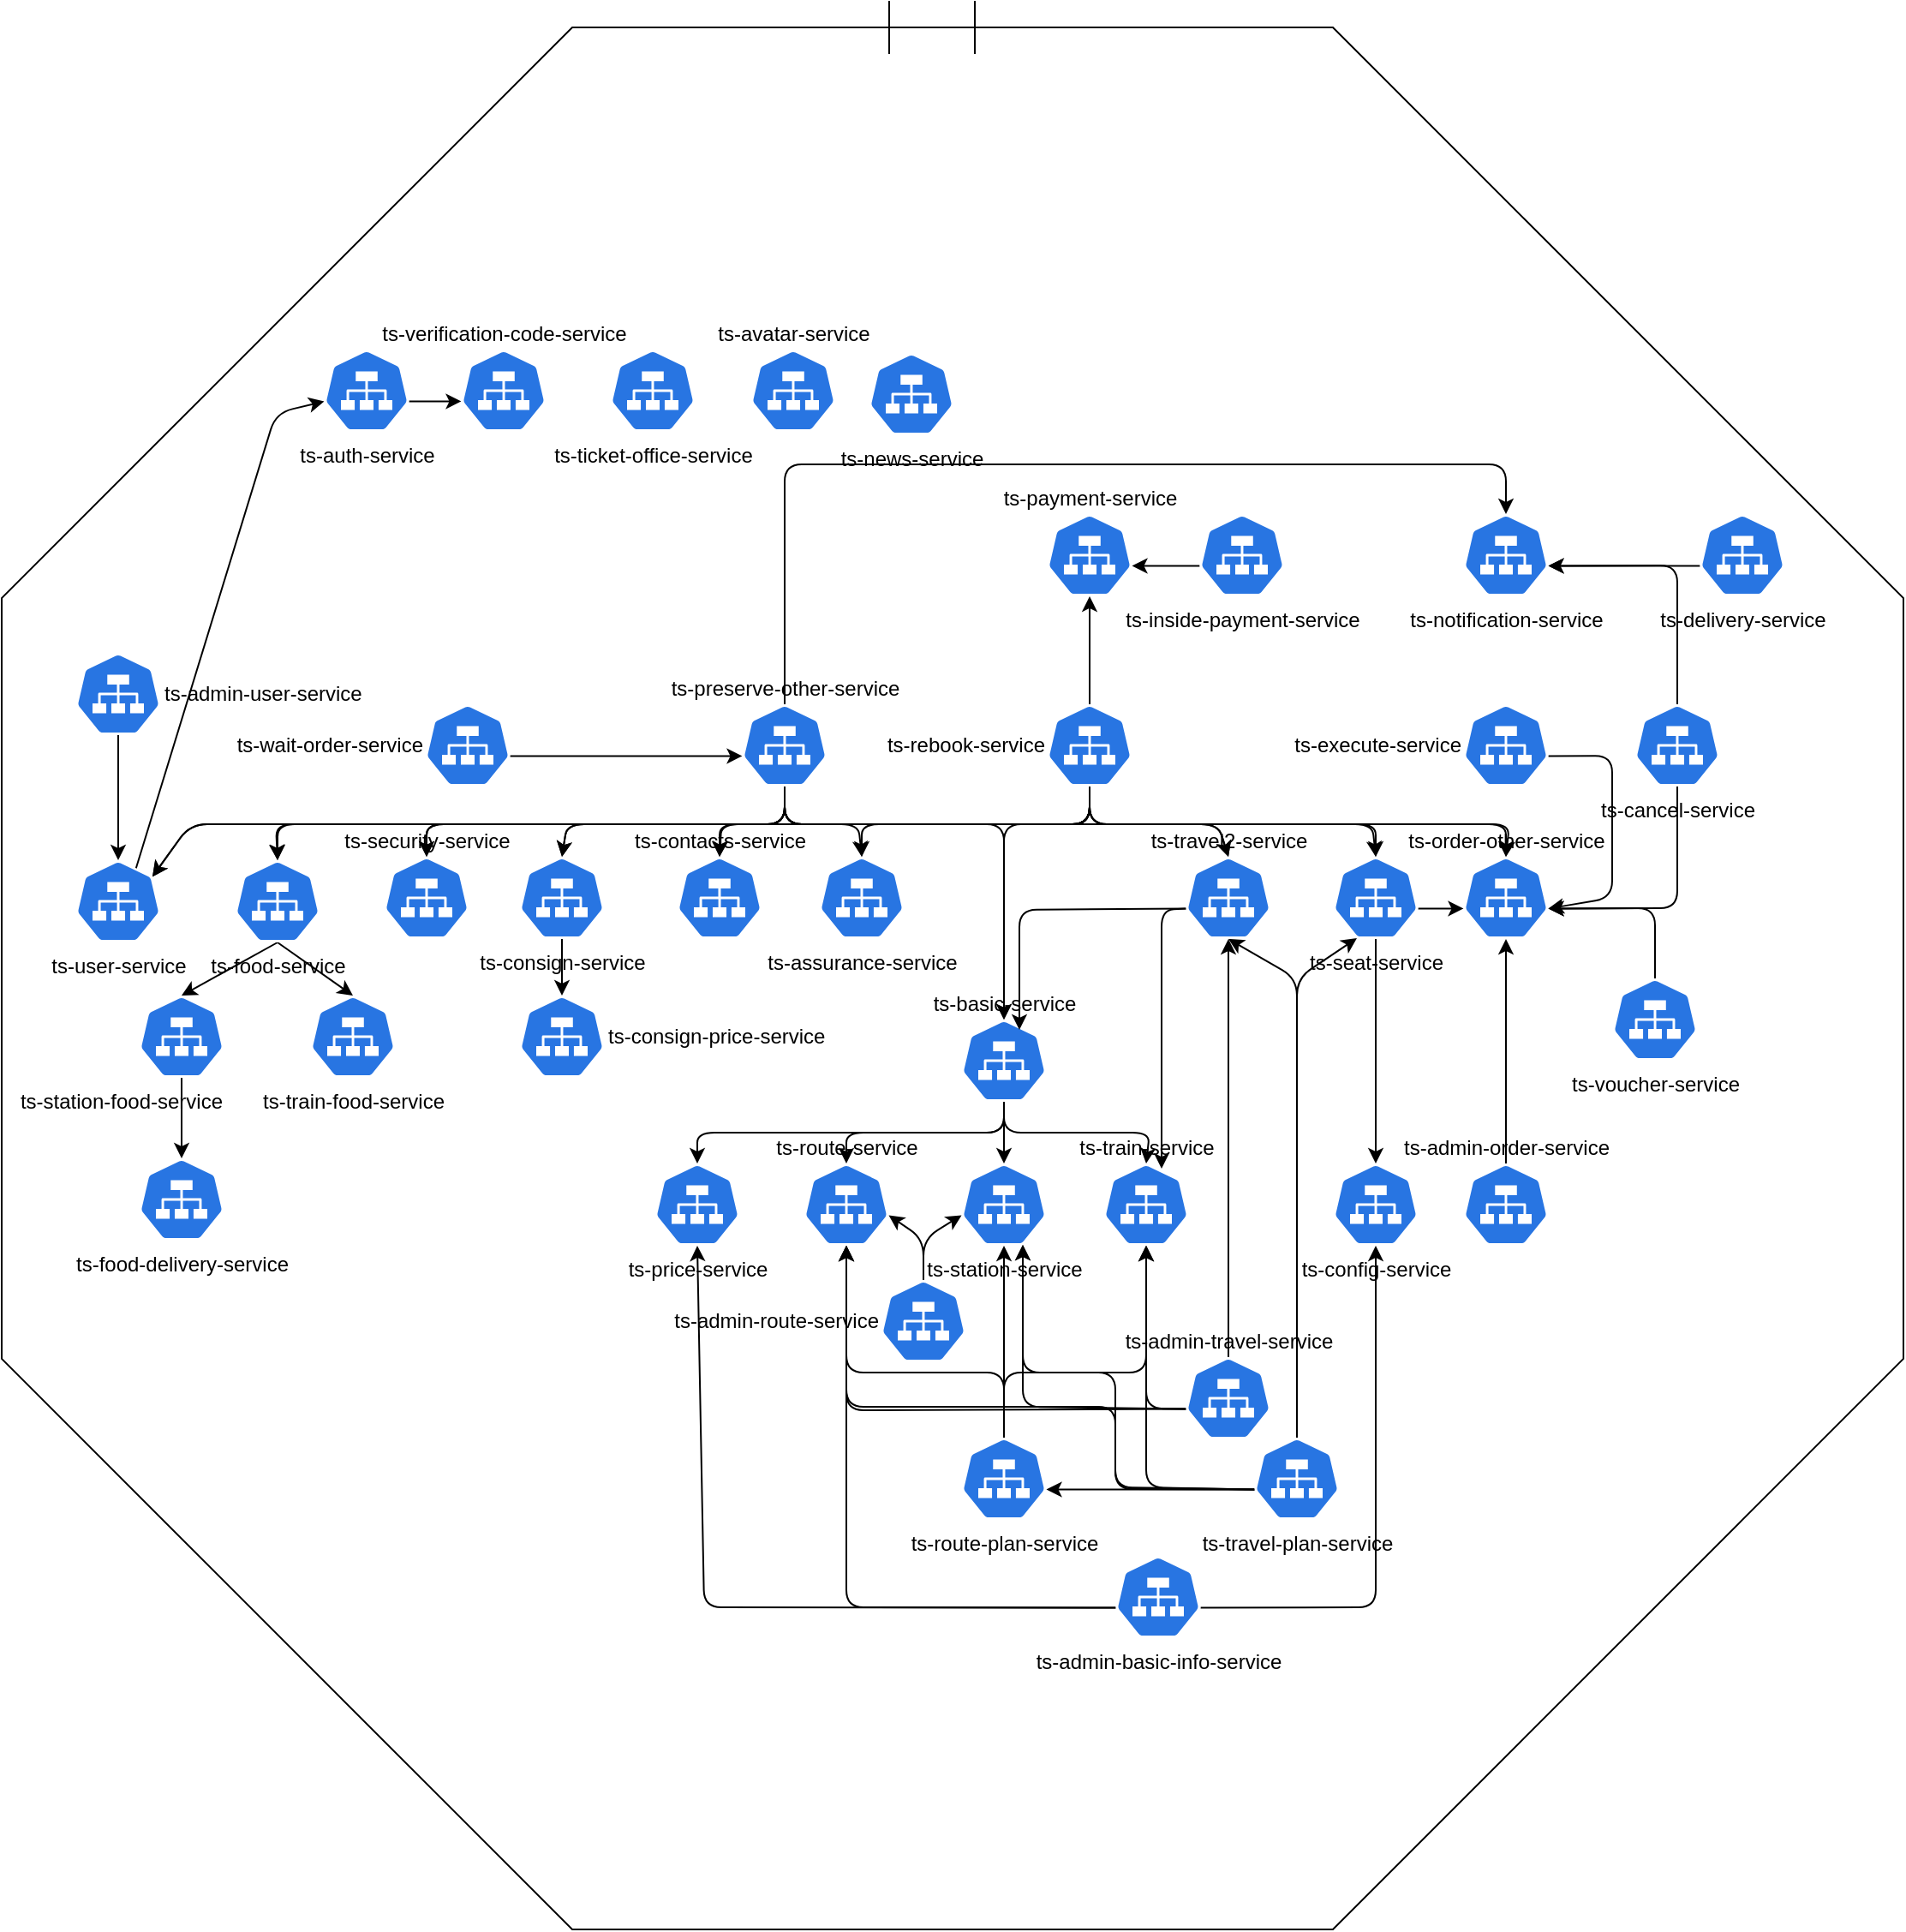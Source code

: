 <mxfile>
    <diagram id="ioKodBqYpTfoLGKf3JR4" name="Page-1">
        <mxGraphModel dx="3409" dy="2378" grid="1" gridSize="10" guides="1" tooltips="1" connect="1" arrows="1" fold="1" page="1" pageScale="1" pageWidth="827" pageHeight="1169" math="0" shadow="0">
            <root>
                <mxCell id="0"/>
                <mxCell id="1" parent="0"/>
                <mxCell id="2" value="" style="whiteSpace=wrap;html=1;shape=mxgraph.basic.octagon2;align=center;verticalAlign=middle;dx=166.51;labelBackgroundColor=none;size=293.5;" vertex="1" parent="1">
                    <mxGeometry x="-70" y="-265" width="1110" height="1110" as="geometry"/>
                </mxCell>
                <mxCell id="3" value="ts-news-service" style="sketch=0;html=1;dashed=0;whitespace=wrap;fillColor=#2875E2;strokeColor=#ffffff;points=[[0.005,0.63,0],[0.1,0.2,0],[0.9,0.2,0],[0.5,0,0],[0.995,0.63,0],[0.72,0.99,0],[0.5,1,0],[0.28,0.99,0]];verticalLabelPosition=bottom;align=center;verticalAlign=top;shape=mxgraph.kubernetes.icon;prIcon=svc;labelPosition=center;" vertex="1" parent="1">
                    <mxGeometry x="436" y="-75" width="50" height="48" as="geometry"/>
                </mxCell>
                <mxCell id="4" value="ts-avatar-service" style="sketch=0;html=1;dashed=0;whitespace=wrap;fillColor=#2875E2;strokeColor=#ffffff;points=[[0.005,0.63,0],[0.1,0.2,0],[0.9,0.2,0],[0.5,0,0],[0.995,0.63,0],[0.72,0.99,0],[0.5,1,0],[0.28,0.99,0]];verticalLabelPosition=top;align=center;verticalAlign=bottom;shape=mxgraph.kubernetes.icon;prIcon=svc;labelPosition=center;" vertex="1" parent="1">
                    <mxGeometry x="367" y="-77" width="50" height="48" as="geometry"/>
                </mxCell>
                <mxCell id="5" value="" style="shape=partialRectangle;whiteSpace=wrap;html=1;bottom=0;top=0;fillColor=none;" vertex="1" parent="1">
                    <mxGeometry x="448" y="-280" width="50" height="30" as="geometry"/>
                </mxCell>
                <mxCell id="6" value="ts-ticket-office-service" style="sketch=0;html=1;dashed=0;whitespace=wrap;fillColor=#2875E2;strokeColor=#ffffff;points=[[0.005,0.63,0],[0.1,0.2,0],[0.9,0.2,0],[0.5,0,0],[0.995,0.63,0],[0.72,0.99,0],[0.5,1,0],[0.28,0.99,0]];verticalLabelPosition=bottom;align=center;verticalAlign=top;shape=mxgraph.kubernetes.icon;prIcon=svc" vertex="1" parent="1">
                    <mxGeometry x="285" y="-77" width="50" height="48" as="geometry"/>
                </mxCell>
                <mxCell id="12" style="edgeStyle=none;html=1;exitX=0.5;exitY=1;exitDx=0;exitDy=0;exitPerimeter=0;entryX=0.9;entryY=0.2;entryDx=0;entryDy=0;entryPerimeter=0;" edge="1" parent="1" source="7" target="10">
                    <mxGeometry relative="1" as="geometry">
                        <Array as="points">
                            <mxPoint x="387" y="200"/>
                            <mxPoint x="327" y="200"/>
                            <mxPoint x="40" y="200"/>
                        </Array>
                    </mxGeometry>
                </mxCell>
                <mxCell id="23" style="edgeStyle=none;html=1;exitX=0.5;exitY=1;exitDx=0;exitDy=0;exitPerimeter=0;entryX=0.5;entryY=0;entryDx=0;entryDy=0;entryPerimeter=0;" edge="1" parent="1" source="7" target="22">
                    <mxGeometry relative="1" as="geometry">
                        <Array as="points">
                            <mxPoint x="387" y="200"/>
                            <mxPoint x="327" y="200"/>
                            <mxPoint x="91" y="200"/>
                        </Array>
                    </mxGeometry>
                </mxCell>
                <mxCell id="31" style="edgeStyle=none;html=1;exitX=0.5;exitY=1;exitDx=0;exitDy=0;exitPerimeter=0;entryX=0.5;entryY=0;entryDx=0;entryDy=0;entryPerimeter=0;" edge="1" parent="1" source="7" target="30">
                    <mxGeometry relative="1" as="geometry">
                        <Array as="points">
                            <mxPoint x="387" y="200"/>
                            <mxPoint x="327" y="200"/>
                            <mxPoint x="178" y="200"/>
                        </Array>
                    </mxGeometry>
                </mxCell>
                <mxCell id="35" style="edgeStyle=none;html=1;exitX=0.5;exitY=1;exitDx=0;exitDy=0;exitPerimeter=0;entryX=0.5;entryY=0;entryDx=0;entryDy=0;entryPerimeter=0;" edge="1" parent="1" source="7" target="32">
                    <mxGeometry relative="1" as="geometry">
                        <Array as="points">
                            <mxPoint x="387" y="200"/>
                            <mxPoint x="260" y="200"/>
                        </Array>
                    </mxGeometry>
                </mxCell>
                <mxCell id="38" style="edgeStyle=none;html=1;exitX=0.5;exitY=1;exitDx=0;exitDy=0;exitPerimeter=0;entryX=0.5;entryY=0;entryDx=0;entryDy=0;entryPerimeter=0;" edge="1" parent="1" source="7" target="37">
                    <mxGeometry relative="1" as="geometry">
                        <Array as="points">
                            <mxPoint x="387" y="200"/>
                            <mxPoint x="350" y="200"/>
                        </Array>
                    </mxGeometry>
                </mxCell>
                <mxCell id="39" style="edgeStyle=none;html=1;exitX=0.5;exitY=1;exitDx=0;exitDy=0;exitPerimeter=0;entryX=0.5;entryY=0;entryDx=0;entryDy=0;entryPerimeter=0;" edge="1" parent="1" source="7" target="36">
                    <mxGeometry relative="1" as="geometry">
                        <Array as="points">
                            <mxPoint x="387" y="200"/>
                            <mxPoint x="430" y="200"/>
                        </Array>
                    </mxGeometry>
                </mxCell>
                <mxCell id="42" style="edgeStyle=none;html=1;exitX=0.5;exitY=1;exitDx=0;exitDy=0;exitPerimeter=0;entryX=0.5;entryY=0;entryDx=0;entryDy=0;entryPerimeter=0;" edge="1" parent="1" source="7" target="41">
                    <mxGeometry relative="1" as="geometry">
                        <Array as="points">
                            <mxPoint x="387" y="200"/>
                            <mxPoint x="515" y="200"/>
                        </Array>
                    </mxGeometry>
                </mxCell>
                <mxCell id="76" style="edgeStyle=none;html=1;exitX=0.5;exitY=1;exitDx=0;exitDy=0;exitPerimeter=0;entryX=0.5;entryY=0;entryDx=0;entryDy=0;entryPerimeter=0;" edge="1" parent="1" source="7" target="69">
                    <mxGeometry relative="1" as="geometry">
                        <Array as="points">
                            <mxPoint x="387" y="200"/>
                            <mxPoint x="640" y="200"/>
                        </Array>
                    </mxGeometry>
                </mxCell>
                <mxCell id="78" style="edgeStyle=none;html=1;exitX=0.5;exitY=1;exitDx=0;exitDy=0;exitPerimeter=0;entryX=0.5;entryY=0;entryDx=0;entryDy=0;entryPerimeter=0;" edge="1" parent="1" source="7" target="77">
                    <mxGeometry relative="1" as="geometry">
                        <Array as="points">
                            <mxPoint x="387" y="200"/>
                            <mxPoint x="732" y="200"/>
                        </Array>
                    </mxGeometry>
                </mxCell>
                <mxCell id="90" style="edgeStyle=none;rounded=1;html=1;exitX=0.5;exitY=1;exitDx=0;exitDy=0;exitPerimeter=0;entryX=0.5;entryY=0;entryDx=0;entryDy=0;entryPerimeter=0;" edge="1" parent="1" source="7" target="89">
                    <mxGeometry relative="1" as="geometry">
                        <Array as="points">
                            <mxPoint x="387" y="200"/>
                            <mxPoint x="808" y="200"/>
                        </Array>
                    </mxGeometry>
                </mxCell>
                <mxCell id="8UqfpWP87IYuqSfiPrvi-120" style="edgeStyle=none;rounded=1;html=1;exitX=0.5;exitY=0;exitDx=0;exitDy=0;exitPerimeter=0;entryX=0.5;entryY=0;entryDx=0;entryDy=0;entryPerimeter=0;" edge="1" parent="1" source="7" target="8UqfpWP87IYuqSfiPrvi-118">
                    <mxGeometry relative="1" as="geometry">
                        <Array as="points">
                            <mxPoint x="387" y="-10"/>
                            <mxPoint x="808" y="-10"/>
                        </Array>
                    </mxGeometry>
                </mxCell>
                <mxCell id="7" value="ts-preserve-other-service" style="sketch=0;html=1;dashed=0;whitespace=wrap;fillColor=#2875E2;strokeColor=#ffffff;points=[[0.005,0.63,0],[0.1,0.2,0],[0.9,0.2,0],[0.5,0,0],[0.995,0.63,0],[0.72,0.99,0],[0.5,1,0],[0.28,0.99,0]];verticalLabelPosition=top;align=center;verticalAlign=bottom;shape=mxgraph.kubernetes.icon;prIcon=svc;labelPosition=center;" vertex="1" parent="1">
                    <mxGeometry x="362" y="130" width="50" height="48" as="geometry"/>
                </mxCell>
                <mxCell id="9" style="edgeStyle=none;html=1;exitX=0.995;exitY=0.63;exitDx=0;exitDy=0;exitPerimeter=0;entryX=0.005;entryY=0.63;entryDx=0;entryDy=0;entryPerimeter=0;" edge="1" parent="1" source="8" target="7">
                    <mxGeometry relative="1" as="geometry"/>
                </mxCell>
                <mxCell id="8" value="ts-wait-order-service" style="sketch=0;html=1;dashed=0;whitespace=wrap;fillColor=#2875E2;strokeColor=#ffffff;points=[[0.005,0.63,0],[0.1,0.2,0],[0.9,0.2,0],[0.5,0,0],[0.995,0.63,0],[0.72,0.99,0],[0.5,1,0],[0.28,0.99,0]];verticalLabelPosition=middle;align=right;verticalAlign=middle;shape=mxgraph.kubernetes.icon;prIcon=svc;labelPosition=left;" vertex="1" parent="1">
                    <mxGeometry x="177" y="130" width="50" height="48" as="geometry"/>
                </mxCell>
                <mxCell id="16" style="edgeStyle=none;html=1;exitX=0.7;exitY=0.125;exitDx=0;exitDy=0;exitPerimeter=0;entryX=0.005;entryY=0.63;entryDx=0;entryDy=0;entryPerimeter=0;" edge="1" parent="1" source="10" target="13">
                    <mxGeometry relative="1" as="geometry">
                        <Array as="points">
                            <mxPoint x="90" y="-40"/>
                        </Array>
                    </mxGeometry>
                </mxCell>
                <mxCell id="10" value="ts-user-service" style="sketch=0;html=1;dashed=0;whitespace=wrap;fillColor=#2875E2;strokeColor=#ffffff;points=[[0.005,0.63,0],[0.1,0.2,0],[0.9,0.2,0],[0.5,0,0],[0.995,0.63,0],[0.72,0.99,0],[0.5,1,0],[0.28,0.99,0]];verticalLabelPosition=bottom;align=center;verticalAlign=top;shape=mxgraph.kubernetes.icon;prIcon=svc" vertex="1" parent="1">
                    <mxGeometry x="-27" y="221" width="50" height="48" as="geometry"/>
                </mxCell>
                <mxCell id="15" style="edgeStyle=none;html=1;entryX=0.005;entryY=0.63;entryDx=0;entryDy=0;entryPerimeter=0;exitX=0.995;exitY=0.63;exitDx=0;exitDy=0;exitPerimeter=0;" edge="1" parent="1" source="13" target="14">
                    <mxGeometry relative="1" as="geometry"/>
                </mxCell>
                <mxCell id="13" value="ts-auth-service" style="sketch=0;html=1;dashed=0;whitespace=wrap;fillColor=#2875E2;strokeColor=#ffffff;points=[[0.005,0.63,0],[0.1,0.2,0],[0.9,0.2,0],[0.5,0,0],[0.995,0.63,0],[0.72,0.99,0],[0.5,1,0],[0.28,0.99,0]];verticalLabelPosition=bottom;align=center;verticalAlign=top;shape=mxgraph.kubernetes.icon;prIcon=svc" vertex="1" parent="1">
                    <mxGeometry x="118" y="-77" width="50" height="48" as="geometry"/>
                </mxCell>
                <mxCell id="14" value="ts-verification-code-service" style="sketch=0;html=1;dashed=0;whitespace=wrap;fillColor=#2875E2;strokeColor=#ffffff;points=[[0.005,0.63,0],[0.1,0.2,0],[0.9,0.2,0],[0.5,0,0],[0.995,0.63,0],[0.72,0.99,0],[0.5,1,0],[0.28,0.99,0]];verticalLabelPosition=top;align=center;verticalAlign=bottom;shape=mxgraph.kubernetes.icon;prIcon=svc;labelPosition=center;" vertex="1" parent="1">
                    <mxGeometry x="198" y="-77" width="50" height="48" as="geometry"/>
                </mxCell>
                <mxCell id="21" style="edgeStyle=none;html=1;exitX=0.5;exitY=1;exitDx=0;exitDy=0;exitPerimeter=0;entryX=0.5;entryY=0;entryDx=0;entryDy=0;entryPerimeter=0;" edge="1" parent="1" source="17" target="10">
                    <mxGeometry relative="1" as="geometry"/>
                </mxCell>
                <mxCell id="17" value="ts-admin-user-service" style="sketch=0;html=1;dashed=0;whitespace=wrap;fillColor=#2875E2;strokeColor=#ffffff;points=[[0.005,0.63,0],[0.1,0.2,0],[0.9,0.2,0],[0.5,0,0],[0.995,0.63,0],[0.72,0.99,0],[0.5,1,0],[0.28,0.99,0]];verticalLabelPosition=middle;align=left;verticalAlign=middle;shape=mxgraph.kubernetes.icon;prIcon=svc;labelPosition=right;" vertex="1" parent="1">
                    <mxGeometry x="-27" y="100" width="50" height="48" as="geometry"/>
                </mxCell>
                <mxCell id="27" style="edgeStyle=none;html=1;exitX=0.5;exitY=1;exitDx=0;exitDy=0;exitPerimeter=0;entryX=0.5;entryY=0;entryDx=0;entryDy=0;entryPerimeter=0;" edge="1" parent="1" source="22" target="24">
                    <mxGeometry relative="1" as="geometry"/>
                </mxCell>
                <mxCell id="28" style="edgeStyle=none;html=1;exitX=0.5;exitY=1;exitDx=0;exitDy=0;exitPerimeter=0;entryX=0.5;entryY=0;entryDx=0;entryDy=0;entryPerimeter=0;" edge="1" parent="1" source="22" target="25">
                    <mxGeometry relative="1" as="geometry"/>
                </mxCell>
                <mxCell id="22" value="ts-food-service" style="sketch=0;html=1;dashed=0;whitespace=wrap;fillColor=#2875E2;strokeColor=#ffffff;points=[[0.005,0.63,0],[0.1,0.2,0],[0.9,0.2,0],[0.5,0,0],[0.995,0.63,0],[0.72,0.99,0],[0.5,1,0],[0.28,0.99,0]];verticalLabelPosition=bottom;align=center;verticalAlign=top;shape=mxgraph.kubernetes.icon;prIcon=svc" vertex="1" parent="1">
                    <mxGeometry x="66" y="221" width="50" height="48" as="geometry"/>
                </mxCell>
                <mxCell id="29" value="" style="edgeStyle=none;html=1;" edge="1" parent="1" source="24" target="26">
                    <mxGeometry relative="1" as="geometry"/>
                </mxCell>
                <mxCell id="24" value="ts-station-food-service" style="sketch=0;html=1;dashed=0;whitespace=wrap;fillColor=#2875E2;strokeColor=#ffffff;points=[[0.005,0.63,0],[0.1,0.2,0],[0.9,0.2,0],[0.5,0,0],[0.995,0.63,0],[0.72,0.99,0],[0.5,1,0],[0.28,0.99,0]];verticalLabelPosition=bottom;align=right;verticalAlign=top;shape=mxgraph.kubernetes.icon;prIcon=svc" vertex="1" parent="1">
                    <mxGeometry x="10" y="300" width="50" height="48" as="geometry"/>
                </mxCell>
                <mxCell id="25" value="ts-train-food-service" style="sketch=0;html=1;dashed=0;whitespace=wrap;fillColor=#2875E2;strokeColor=#ffffff;points=[[0.005,0.63,0],[0.1,0.2,0],[0.9,0.2,0],[0.5,0,0],[0.995,0.63,0],[0.72,0.99,0],[0.5,1,0],[0.28,0.99,0]];verticalLabelPosition=bottom;align=center;verticalAlign=top;shape=mxgraph.kubernetes.icon;prIcon=svc" vertex="1" parent="1">
                    <mxGeometry x="110" y="300" width="50" height="48" as="geometry"/>
                </mxCell>
                <mxCell id="26" value="ts-food-delivery-service" style="sketch=0;html=1;dashed=0;whitespace=wrap;fillColor=#2875E2;strokeColor=#ffffff;points=[[0.005,0.63,0],[0.1,0.2,0],[0.9,0.2,0],[0.5,0,0],[0.995,0.63,0],[0.72,0.99,0],[0.5,1,0],[0.28,0.99,0]];verticalLabelPosition=bottom;align=center;verticalAlign=top;shape=mxgraph.kubernetes.icon;prIcon=svc" vertex="1" parent="1">
                    <mxGeometry x="10" y="395" width="50" height="48" as="geometry"/>
                </mxCell>
                <mxCell id="30" value="ts-security-service" style="sketch=0;html=1;dashed=0;whitespace=wrap;fillColor=#2875E2;strokeColor=#ffffff;points=[[0.005,0.63,0],[0.1,0.2,0],[0.9,0.2,0],[0.5,0,0],[0.995,0.63,0],[0.72,0.99,0],[0.5,1,0],[0.28,0.99,0]];verticalLabelPosition=top;align=center;verticalAlign=bottom;shape=mxgraph.kubernetes.icon;prIcon=svc;labelPosition=center;" vertex="1" parent="1">
                    <mxGeometry x="153" y="219" width="50" height="48" as="geometry"/>
                </mxCell>
                <mxCell id="34" style="edgeStyle=none;html=1;exitX=0.5;exitY=1;exitDx=0;exitDy=0;exitPerimeter=0;entryX=0.5;entryY=0;entryDx=0;entryDy=0;entryPerimeter=0;" edge="1" parent="1" source="32" target="33">
                    <mxGeometry relative="1" as="geometry"/>
                </mxCell>
                <mxCell id="32" value="ts-consign-service" style="sketch=0;html=1;dashed=0;whitespace=wrap;fillColor=#2875E2;strokeColor=#ffffff;points=[[0.005,0.63,0],[0.1,0.2,0],[0.9,0.2,0],[0.5,0,0],[0.995,0.63,0],[0.72,0.99,0],[0.5,1,0],[0.28,0.99,0]];verticalLabelPosition=bottom;align=center;verticalAlign=top;shape=mxgraph.kubernetes.icon;prIcon=svc" vertex="1" parent="1">
                    <mxGeometry x="232" y="219" width="50" height="48" as="geometry"/>
                </mxCell>
                <mxCell id="33" value="ts-consign-price-service" style="sketch=0;html=1;dashed=0;whitespace=wrap;fillColor=#2875E2;strokeColor=#ffffff;points=[[0.005,0.63,0],[0.1,0.2,0],[0.9,0.2,0],[0.5,0,0],[0.995,0.63,0],[0.72,0.99,0],[0.5,1,0],[0.28,0.99,0]];verticalLabelPosition=middle;align=left;verticalAlign=middle;shape=mxgraph.kubernetes.icon;prIcon=svc;labelPosition=right;" vertex="1" parent="1">
                    <mxGeometry x="232" y="300" width="50" height="48" as="geometry"/>
                </mxCell>
                <mxCell id="36" value="ts-assurance-service" style="sketch=0;html=1;dashed=0;whitespace=wrap;fillColor=#2875E2;strokeColor=#ffffff;points=[[0.005,0.63,0],[0.1,0.2,0],[0.9,0.2,0],[0.5,0,0],[0.995,0.63,0],[0.72,0.99,0],[0.5,1,0],[0.28,0.99,0]];verticalLabelPosition=bottom;align=center;verticalAlign=top;shape=mxgraph.kubernetes.icon;prIcon=svc" vertex="1" parent="1">
                    <mxGeometry x="407" y="219" width="50" height="48" as="geometry"/>
                </mxCell>
                <mxCell id="37" value="ts-contacts-service" style="sketch=0;html=1;dashed=0;whitespace=wrap;fillColor=#2875E2;strokeColor=#ffffff;points=[[0.005,0.63,0],[0.1,0.2,0],[0.9,0.2,0],[0.5,0,0],[0.995,0.63,0],[0.72,0.99,0],[0.5,1,0],[0.28,0.99,0]];verticalLabelPosition=top;align=center;verticalAlign=bottom;shape=mxgraph.kubernetes.icon;prIcon=svc;labelPosition=center;" vertex="1" parent="1">
                    <mxGeometry x="324" y="219" width="50" height="48" as="geometry"/>
                </mxCell>
                <mxCell id="50" style="edgeStyle=none;html=1;exitX=0.5;exitY=1;exitDx=0;exitDy=0;exitPerimeter=0;entryX=0.5;entryY=0;entryDx=0;entryDy=0;entryPerimeter=0;" edge="1" parent="1" source="41" target="46">
                    <mxGeometry relative="1" as="geometry"/>
                </mxCell>
                <mxCell id="51" style="edgeStyle=none;html=1;exitX=0.5;exitY=1;exitDx=0;exitDy=0;exitPerimeter=0;entryX=0.5;entryY=0;entryDx=0;entryDy=0;entryPerimeter=0;" edge="1" parent="1" source="41" target="44">
                    <mxGeometry relative="1" as="geometry">
                        <Array as="points">
                            <mxPoint x="515" y="380"/>
                            <mxPoint x="336" y="380"/>
                        </Array>
                    </mxGeometry>
                </mxCell>
                <mxCell id="52" style="edgeStyle=none;html=1;exitX=0.5;exitY=1;exitDx=0;exitDy=0;exitPerimeter=0;entryX=0.5;entryY=0;entryDx=0;entryDy=0;entryPerimeter=0;" edge="1" parent="1" source="41" target="45">
                    <mxGeometry relative="1" as="geometry">
                        <Array as="points">
                            <mxPoint x="515" y="380"/>
                            <mxPoint x="423" y="380"/>
                        </Array>
                    </mxGeometry>
                </mxCell>
                <mxCell id="53" style="edgeStyle=none;html=1;exitX=0.5;exitY=1;exitDx=0;exitDy=0;exitPerimeter=0;entryX=0.5;entryY=0;entryDx=0;entryDy=0;entryPerimeter=0;" edge="1" parent="1" source="41" target="47">
                    <mxGeometry relative="1" as="geometry">
                        <Array as="points">
                            <mxPoint x="515" y="380"/>
                            <mxPoint x="600" y="380"/>
                        </Array>
                    </mxGeometry>
                </mxCell>
                <mxCell id="41" value="ts-basic-service" style="sketch=0;html=1;dashed=0;whitespace=wrap;fillColor=#2875E2;strokeColor=#ffffff;points=[[0.005,0.63,0],[0.1,0.2,0],[0.9,0.2,0],[0.5,0,0],[0.995,0.63,0],[0.72,0.99,0],[0.5,1,0],[0.28,0.99,0]];verticalLabelPosition=top;align=center;verticalAlign=bottom;shape=mxgraph.kubernetes.icon;prIcon=svc;labelPosition=center;" vertex="1" parent="1">
                    <mxGeometry x="490" y="314" width="50" height="48" as="geometry"/>
                </mxCell>
                <mxCell id="44" value="ts-price-service" style="sketch=0;html=1;dashed=0;whitespace=wrap;fillColor=#2875E2;strokeColor=#ffffff;points=[[0.005,0.63,0],[0.1,0.2,0],[0.9,0.2,0],[0.5,0,0],[0.995,0.63,0],[0.72,0.99,0],[0.5,1,0],[0.28,0.99,0]];verticalLabelPosition=bottom;align=center;verticalAlign=top;shape=mxgraph.kubernetes.icon;prIcon=svc" vertex="1" parent="1">
                    <mxGeometry x="311" y="398" width="50" height="48" as="geometry"/>
                </mxCell>
                <mxCell id="45" value="ts-route-service" style="sketch=0;html=1;dashed=0;whitespace=wrap;fillColor=#2875E2;strokeColor=#ffffff;points=[[0.005,0.63,0],[0.1,0.2,0],[0.9,0.2,0],[0.5,0,0],[0.995,0.63,0],[0.72,0.99,0],[0.5,1,0],[0.28,0.99,0]];verticalLabelPosition=top;align=center;verticalAlign=bottom;shape=mxgraph.kubernetes.icon;prIcon=svc;labelPosition=center;" vertex="1" parent="1">
                    <mxGeometry x="398" y="398" width="50" height="48" as="geometry"/>
                </mxCell>
                <mxCell id="46" value="ts-station-service" style="sketch=0;html=1;dashed=0;whitespace=wrap;fillColor=#2875E2;strokeColor=#ffffff;points=[[0.005,0.63,0],[0.1,0.2,0],[0.9,0.2,0],[0.5,0,0],[0.995,0.63,0],[0.72,0.99,0],[0.5,1,0],[0.28,0.99,0]];verticalLabelPosition=bottom;align=center;verticalAlign=top;shape=mxgraph.kubernetes.icon;prIcon=svc" vertex="1" parent="1">
                    <mxGeometry x="490" y="398" width="50" height="48" as="geometry"/>
                </mxCell>
                <mxCell id="47" value="ts-train-service" style="sketch=0;html=1;dashed=0;whitespace=wrap;fillColor=#2875E2;strokeColor=#ffffff;points=[[0.005,0.63,0],[0.1,0.2,0],[0.9,0.2,0],[0.5,0,0],[0.995,0.63,0],[0.72,0.99,0],[0.5,1,0],[0.28,0.99,0]];verticalLabelPosition=top;align=center;verticalAlign=bottom;shape=mxgraph.kubernetes.icon;prIcon=svc;labelPosition=center;" vertex="1" parent="1">
                    <mxGeometry x="573" y="398" width="50" height="48" as="geometry"/>
                </mxCell>
                <mxCell id="55" style="edgeStyle=none;html=1;exitX=0.5;exitY=0;exitDx=0;exitDy=0;exitPerimeter=0;entryX=0.995;entryY=0.63;entryDx=0;entryDy=0;entryPerimeter=0;" edge="1" parent="1" source="54" target="45">
                    <mxGeometry relative="1" as="geometry">
                        <Array as="points">
                            <mxPoint x="468" y="442"/>
                        </Array>
                    </mxGeometry>
                </mxCell>
                <mxCell id="56" style="edgeStyle=none;html=1;exitX=0.5;exitY=0;exitDx=0;exitDy=0;exitPerimeter=0;entryX=0.005;entryY=0.63;entryDx=0;entryDy=0;entryPerimeter=0;" edge="1" parent="1" source="54" target="46">
                    <mxGeometry relative="1" as="geometry">
                        <Array as="points">
                            <mxPoint x="468" y="442"/>
                        </Array>
                    </mxGeometry>
                </mxCell>
                <mxCell id="54" value="ts-admin-route-service" style="sketch=0;html=1;dashed=0;whitespace=wrap;fillColor=#2875E2;strokeColor=#ffffff;points=[[0.005,0.63,0],[0.1,0.2,0],[0.9,0.2,0],[0.5,0,0],[0.995,0.63,0],[0.72,0.99,0],[0.5,1,0],[0.28,0.99,0]];verticalLabelPosition=middle;align=right;verticalAlign=middle;shape=mxgraph.kubernetes.icon;prIcon=svc;labelPosition=left;" vertex="1" parent="1">
                    <mxGeometry x="443" y="466" width="50" height="48" as="geometry"/>
                </mxCell>
                <mxCell id="58" style="edgeStyle=none;html=1;exitX=0.5;exitY=0;exitDx=0;exitDy=0;exitPerimeter=0;entryX=0.5;entryY=1;entryDx=0;entryDy=0;entryPerimeter=0;" edge="1" parent="1" source="57" target="46">
                    <mxGeometry relative="1" as="geometry"/>
                </mxCell>
                <mxCell id="65" style="edgeStyle=none;html=1;exitX=0.5;exitY=0;exitDx=0;exitDy=0;exitPerimeter=0;entryX=0.5;entryY=1;entryDx=0;entryDy=0;entryPerimeter=0;" edge="1" parent="1" source="57" target="45">
                    <mxGeometry relative="1" as="geometry">
                        <mxPoint x="420" y="460" as="targetPoint"/>
                        <Array as="points">
                            <mxPoint x="515" y="520"/>
                            <mxPoint x="423" y="520"/>
                        </Array>
                    </mxGeometry>
                </mxCell>
                <mxCell id="66" style="edgeStyle=none;html=1;exitX=0.5;exitY=0;exitDx=0;exitDy=0;exitPerimeter=0;entryX=0.5;entryY=1;entryDx=0;entryDy=0;entryPerimeter=0;" edge="1" parent="1" source="57" target="47">
                    <mxGeometry relative="1" as="geometry">
                        <mxPoint x="610" y="460" as="targetPoint"/>
                        <Array as="points">
                            <mxPoint x="515" y="520"/>
                            <mxPoint x="598" y="520"/>
                        </Array>
                    </mxGeometry>
                </mxCell>
                <mxCell id="57" value="ts-route-plan-service" style="sketch=0;html=1;dashed=0;whitespace=wrap;fillColor=#2875E2;strokeColor=#ffffff;points=[[0.005,0.63,0],[0.1,0.2,0],[0.9,0.2,0],[0.5,0,0],[0.995,0.63,0],[0.72,0.99,0],[0.5,1,0],[0.28,0.99,0]];verticalLabelPosition=bottom;align=center;verticalAlign=top;shape=mxgraph.kubernetes.icon;prIcon=svc" vertex="1" parent="1">
                    <mxGeometry x="490" y="558" width="50" height="48" as="geometry"/>
                </mxCell>
                <mxCell id="60" style="edgeStyle=none;html=1;exitX=0.005;exitY=0.63;exitDx=0;exitDy=0;exitPerimeter=0;entryX=0.995;entryY=0.63;entryDx=0;entryDy=0;entryPerimeter=0;" edge="1" parent="1" source="59" target="57">
                    <mxGeometry relative="1" as="geometry"/>
                </mxCell>
                <mxCell id="83" style="edgeStyle=none;html=1;exitX=0.5;exitY=0;exitDx=0;exitDy=0;exitPerimeter=0;entryX=0.5;entryY=1;entryDx=0;entryDy=0;entryPerimeter=0;" edge="1" parent="1" source="59" target="69">
                    <mxGeometry relative="1" as="geometry">
                        <Array as="points">
                            <mxPoint x="686" y="290"/>
                        </Array>
                    </mxGeometry>
                </mxCell>
                <mxCell id="84" style="edgeStyle=none;html=1;exitX=0.5;exitY=0;exitDx=0;exitDy=0;exitPerimeter=0;entryX=0.28;entryY=0.99;entryDx=0;entryDy=0;entryPerimeter=0;" edge="1" parent="1" source="59" target="77">
                    <mxGeometry relative="1" as="geometry">
                        <Array as="points">
                            <mxPoint x="686" y="290"/>
                        </Array>
                    </mxGeometry>
                </mxCell>
                <mxCell id="85" style="edgeStyle=none;html=1;exitX=0.005;exitY=0.63;exitDx=0;exitDy=0;exitPerimeter=0;entryX=0.5;entryY=1;entryDx=0;entryDy=0;entryPerimeter=0;" edge="1" parent="1" source="59" target="47">
                    <mxGeometry relative="1" as="geometry">
                        <mxPoint x="600" y="450" as="targetPoint"/>
                        <Array as="points">
                            <mxPoint x="598" y="587"/>
                        </Array>
                    </mxGeometry>
                </mxCell>
                <mxCell id="86" style="edgeStyle=none;html=1;exitX=0.005;exitY=0.63;exitDx=0;exitDy=0;exitPerimeter=0;entryX=0.72;entryY=0.99;entryDx=0;entryDy=0;entryPerimeter=0;" edge="1" parent="1" source="59" target="46">
                    <mxGeometry relative="1" as="geometry">
                        <Array as="points">
                            <mxPoint x="580" y="587"/>
                            <mxPoint x="580" y="520"/>
                            <mxPoint x="526" y="520"/>
                        </Array>
                    </mxGeometry>
                </mxCell>
                <mxCell id="87" style="edgeStyle=none;html=1;exitX=0.005;exitY=0.63;exitDx=0;exitDy=0;exitPerimeter=0;entryX=0.5;entryY=1;entryDx=0;entryDy=0;entryPerimeter=0;" edge="1" parent="1" source="59" target="45">
                    <mxGeometry relative="1" as="geometry">
                        <Array as="points">
                            <mxPoint x="580" y="588"/>
                            <mxPoint x="580" y="540"/>
                            <mxPoint x="423" y="540"/>
                        </Array>
                    </mxGeometry>
                </mxCell>
                <mxCell id="59" value="ts-travel-plan-service" style="sketch=0;html=1;dashed=0;whitespace=wrap;fillColor=#2875E2;strokeColor=#ffffff;points=[[0.005,0.63,0],[0.1,0.2,0],[0.9,0.2,0],[0.5,0,0],[0.995,0.63,0],[0.72,0.99,0],[0.5,1,0],[0.28,0.99,0]];verticalLabelPosition=bottom;align=center;verticalAlign=top;shape=mxgraph.kubernetes.icon;prIcon=svc" vertex="1" parent="1">
                    <mxGeometry x="661" y="558" width="50" height="48" as="geometry"/>
                </mxCell>
                <mxCell id="63" style="edgeStyle=none;html=1;exitX=0.005;exitY=0.63;exitDx=0;exitDy=0;exitPerimeter=0;entryX=0.5;entryY=1;entryDx=0;entryDy=0;entryPerimeter=0;" edge="1" parent="1" source="62" target="44">
                    <mxGeometry relative="1" as="geometry">
                        <Array as="points">
                            <mxPoint x="340" y="657"/>
                        </Array>
                    </mxGeometry>
                </mxCell>
                <mxCell id="64" style="edgeStyle=none;html=1;exitX=0.005;exitY=0.63;exitDx=0;exitDy=0;exitPerimeter=0;entryX=0.5;entryY=1;entryDx=0;entryDy=0;entryPerimeter=0;" edge="1" parent="1" source="62" target="45">
                    <mxGeometry relative="1" as="geometry">
                        <Array as="points">
                            <mxPoint x="423" y="657"/>
                        </Array>
                    </mxGeometry>
                </mxCell>
                <mxCell id="82" style="edgeStyle=none;html=1;exitX=0.995;exitY=0.63;exitDx=0;exitDy=0;exitPerimeter=0;entryX=0.5;entryY=1;entryDx=0;entryDy=0;entryPerimeter=0;" edge="1" parent="1" source="62" target="79">
                    <mxGeometry relative="1" as="geometry">
                        <Array as="points">
                            <mxPoint x="732" y="657"/>
                        </Array>
                    </mxGeometry>
                </mxCell>
                <mxCell id="62" value="ts-admin-basic-info-service" style="sketch=0;html=1;dashed=0;whitespace=wrap;fillColor=#2875E2;strokeColor=#ffffff;points=[[0.005,0.63,0],[0.1,0.2,0],[0.9,0.2,0],[0.5,0,0],[0.995,0.63,0],[0.72,0.99,0],[0.5,1,0],[0.28,0.99,0]];verticalLabelPosition=bottom;align=center;verticalAlign=top;shape=mxgraph.kubernetes.icon;prIcon=svc" vertex="1" parent="1">
                    <mxGeometry x="580" y="627" width="50" height="48" as="geometry"/>
                </mxCell>
                <mxCell id="68" style="edgeStyle=none;html=1;exitX=0.005;exitY=0.63;exitDx=0;exitDy=0;exitPerimeter=0;entryX=0.5;entryY=1;entryDx=0;entryDy=0;entryPerimeter=0;" edge="1" parent="1" source="67" target="47">
                    <mxGeometry relative="1" as="geometry">
                        <Array as="points">
                            <mxPoint x="598" y="541"/>
                        </Array>
                    </mxGeometry>
                </mxCell>
                <mxCell id="70" style="edgeStyle=none;html=1;exitX=0.5;exitY=0;exitDx=0;exitDy=0;exitPerimeter=0;entryX=0.5;entryY=1;entryDx=0;entryDy=0;entryPerimeter=0;" edge="1" parent="1" source="67" target="69">
                    <mxGeometry relative="1" as="geometry"/>
                </mxCell>
                <mxCell id="71" style="edgeStyle=none;html=1;exitX=0.005;exitY=0.63;exitDx=0;exitDy=0;exitPerimeter=0;entryX=0.5;entryY=1;entryDx=0;entryDy=0;entryPerimeter=0;" edge="1" parent="1" source="67" target="45">
                    <mxGeometry relative="1" as="geometry">
                        <Array as="points">
                            <mxPoint x="423" y="542"/>
                        </Array>
                    </mxGeometry>
                </mxCell>
                <mxCell id="73" style="edgeStyle=none;html=1;exitX=0.005;exitY=0.63;exitDx=0;exitDy=0;exitPerimeter=0;entryX=0.72;entryY=0.99;entryDx=0;entryDy=0;entryPerimeter=0;" edge="1" parent="1" source="67" target="46">
                    <mxGeometry relative="1" as="geometry">
                        <Array as="points">
                            <mxPoint x="526" y="540"/>
                        </Array>
                    </mxGeometry>
                </mxCell>
                <mxCell id="67" value="ts-admin-travel-service" style="sketch=0;html=1;dashed=0;whitespace=wrap;fillColor=#2875E2;strokeColor=#ffffff;points=[[0.005,0.63,0],[0.1,0.2,0],[0.9,0.2,0],[0.5,0,0],[0.995,0.63,0],[0.72,0.99,0],[0.5,1,0],[0.28,0.99,0]];verticalLabelPosition=top;align=center;verticalAlign=bottom;shape=mxgraph.kubernetes.icon;prIcon=svc;labelPosition=center;" vertex="1" parent="1">
                    <mxGeometry x="621" y="511" width="50" height="48" as="geometry"/>
                </mxCell>
                <mxCell id="74" style="edgeStyle=none;html=1;exitX=0.005;exitY=0.63;exitDx=0;exitDy=0;exitPerimeter=0;entryX=0.68;entryY=0.125;entryDx=0;entryDy=0;entryPerimeter=0;" edge="1" parent="1" source="69" target="41">
                    <mxGeometry relative="1" as="geometry">
                        <Array as="points">
                            <mxPoint x="524" y="250"/>
                        </Array>
                    </mxGeometry>
                </mxCell>
                <mxCell id="75" style="edgeStyle=none;html=1;exitX=0.005;exitY=0.63;exitDx=0;exitDy=0;exitPerimeter=0;entryX=0.68;entryY=0.063;entryDx=0;entryDy=0;entryPerimeter=0;" edge="1" parent="1" source="69" target="47">
                    <mxGeometry relative="1" as="geometry">
                        <Array as="points">
                            <mxPoint x="607" y="250"/>
                        </Array>
                    </mxGeometry>
                </mxCell>
                <mxCell id="69" value="ts-travel2-service" style="sketch=0;html=1;dashed=0;whitespace=wrap;fillColor=#2875E2;strokeColor=#ffffff;points=[[0.005,0.63,0],[0.1,0.2,0],[0.9,0.2,0],[0.5,0,0],[0.995,0.63,0],[0.72,0.99,0],[0.5,1,0],[0.28,0.99,0]];verticalLabelPosition=top;align=center;verticalAlign=bottom;shape=mxgraph.kubernetes.icon;prIcon=svc;labelPosition=center;" vertex="1" parent="1">
                    <mxGeometry x="621" y="219" width="50" height="48" as="geometry"/>
                </mxCell>
                <mxCell id="99" style="edgeStyle=none;rounded=1;html=1;exitX=0.995;exitY=0.63;exitDx=0;exitDy=0;exitPerimeter=0;entryX=0.005;entryY=0.63;entryDx=0;entryDy=0;entryPerimeter=0;" edge="1" parent="1" source="77" target="89">
                    <mxGeometry relative="1" as="geometry"/>
                </mxCell>
                <mxCell id="100" style="edgeStyle=none;rounded=1;html=1;exitX=0.5;exitY=1;exitDx=0;exitDy=0;exitPerimeter=0;entryX=0.5;entryY=0;entryDx=0;entryDy=0;entryPerimeter=0;" edge="1" parent="1" source="77" target="79">
                    <mxGeometry relative="1" as="geometry"/>
                </mxCell>
                <mxCell id="77" value="ts-seat-service" style="sketch=0;html=1;dashed=0;whitespace=wrap;fillColor=#2875E2;strokeColor=#ffffff;points=[[0.005,0.63,0],[0.1,0.2,0],[0.9,0.2,0],[0.5,0,0],[0.995,0.63,0],[0.72,0.99,0],[0.5,1,0],[0.28,0.99,0]];verticalLabelPosition=bottom;align=center;verticalAlign=top;shape=mxgraph.kubernetes.icon;prIcon=svc;labelPosition=center;" vertex="1" parent="1">
                    <mxGeometry x="707" y="219" width="50" height="48" as="geometry"/>
                </mxCell>
                <mxCell id="79" value="ts-config-service" style="sketch=0;html=1;dashed=0;whitespace=wrap;fillColor=#2875E2;strokeColor=#ffffff;points=[[0.005,0.63,0],[0.1,0.2,0],[0.9,0.2,0],[0.5,0,0],[0.995,0.63,0],[0.72,0.99,0],[0.5,1,0],[0.28,0.99,0]];verticalLabelPosition=bottom;align=center;verticalAlign=top;shape=mxgraph.kubernetes.icon;prIcon=svc;labelPosition=center;" vertex="1" parent="1">
                    <mxGeometry x="707" y="398" width="50" height="48" as="geometry"/>
                </mxCell>
                <mxCell id="89" value="ts-order-other-service" style="sketch=0;html=1;dashed=0;whitespace=wrap;fillColor=#2875E2;strokeColor=#ffffff;points=[[0.005,0.63,0],[0.1,0.2,0],[0.9,0.2,0],[0.5,0,0],[0.995,0.63,0],[0.72,0.99,0],[0.5,1,0],[0.28,0.99,0]];verticalLabelPosition=top;align=center;verticalAlign=bottom;shape=mxgraph.kubernetes.icon;prIcon=svc;labelPosition=center;" vertex="1" parent="1">
                    <mxGeometry x="783" y="219" width="50" height="48" as="geometry"/>
                </mxCell>
                <mxCell id="92" style="edgeStyle=none;rounded=1;html=1;exitX=0.5;exitY=0;exitDx=0;exitDy=0;exitPerimeter=0;entryX=0.5;entryY=1;entryDx=0;entryDy=0;entryPerimeter=0;" edge="1" parent="1" source="91" target="89">
                    <mxGeometry relative="1" as="geometry"/>
                </mxCell>
                <mxCell id="91" value="ts-admin-order-service" style="sketch=0;html=1;dashed=0;whitespace=wrap;fillColor=#2875E2;strokeColor=#ffffff;points=[[0.005,0.63,0],[0.1,0.2,0],[0.9,0.2,0],[0.5,0,0],[0.995,0.63,0],[0.72,0.99,0],[0.5,1,0],[0.28,0.99,0]];verticalLabelPosition=top;align=center;verticalAlign=bottom;shape=mxgraph.kubernetes.icon;prIcon=svc;labelPosition=center;" vertex="1" parent="1">
                    <mxGeometry x="783" y="398" width="50" height="48" as="geometry"/>
                </mxCell>
                <mxCell id="96" style="edgeStyle=none;rounded=1;html=1;exitX=0.995;exitY=0.63;exitDx=0;exitDy=0;exitPerimeter=0;entryX=0.995;entryY=0.63;entryDx=0;entryDy=0;entryPerimeter=0;" edge="1" parent="1" source="93" target="89">
                    <mxGeometry relative="1" as="geometry">
                        <Array as="points">
                            <mxPoint x="870" y="160"/>
                            <mxPoint x="870" y="243"/>
                        </Array>
                    </mxGeometry>
                </mxCell>
                <mxCell id="93" value="ts-execute-service" style="sketch=0;html=1;dashed=0;whitespace=wrap;fillColor=#2875E2;strokeColor=#ffffff;points=[[0.005,0.63,0],[0.1,0.2,0],[0.9,0.2,0],[0.5,0,0],[0.995,0.63,0],[0.72,0.99,0],[0.5,1,0],[0.28,0.99,0]];verticalLabelPosition=middle;align=right;verticalAlign=middle;shape=mxgraph.kubernetes.icon;prIcon=svc;labelPosition=left;" vertex="1" parent="1">
                    <mxGeometry x="783" y="130" width="50" height="48" as="geometry"/>
                </mxCell>
                <mxCell id="95" style="edgeStyle=none;rounded=1;html=1;exitX=0.5;exitY=1;exitDx=0;exitDy=0;exitPerimeter=0;entryX=0.995;entryY=0.63;entryDx=0;entryDy=0;entryPerimeter=0;" edge="1" parent="1" source="94" target="89">
                    <mxGeometry relative="1" as="geometry">
                        <Array as="points">
                            <mxPoint x="908" y="249"/>
                        </Array>
                    </mxGeometry>
                </mxCell>
                <mxCell id="8UqfpWP87IYuqSfiPrvi-123" style="edgeStyle=none;rounded=1;html=1;exitX=0.5;exitY=0;exitDx=0;exitDy=0;exitPerimeter=0;entryX=0.995;entryY=0.63;entryDx=0;entryDy=0;entryPerimeter=0;" edge="1" parent="1" source="94" target="8UqfpWP87IYuqSfiPrvi-118">
                    <mxGeometry relative="1" as="geometry">
                        <Array as="points">
                            <mxPoint x="908" y="49"/>
                        </Array>
                    </mxGeometry>
                </mxCell>
                <mxCell id="94" value="ts-cancel-service" style="sketch=0;html=1;dashed=0;whitespace=wrap;fillColor=#2875E2;strokeColor=#ffffff;points=[[0.005,0.63,0],[0.1,0.2,0],[0.9,0.2,0],[0.5,0,0],[0.995,0.63,0],[0.72,0.99,0],[0.5,1,0],[0.28,0.99,0]];verticalLabelPosition=bottom;align=center;verticalAlign=top;shape=mxgraph.kubernetes.icon;prIcon=svc;labelPosition=center;" vertex="1" parent="1">
                    <mxGeometry x="883" y="130" width="50" height="48" as="geometry"/>
                </mxCell>
                <mxCell id="98" style="edgeStyle=none;rounded=1;html=1;exitX=0.5;exitY=0;exitDx=0;exitDy=0;exitPerimeter=0;entryX=0.995;entryY=0.63;entryDx=0;entryDy=0;entryPerimeter=0;" edge="1" parent="1" source="97" target="89">
                    <mxGeometry relative="1" as="geometry">
                        <Array as="points">
                            <mxPoint x="895" y="249"/>
                        </Array>
                    </mxGeometry>
                </mxCell>
                <mxCell id="97" value="ts-voucher-service" style="sketch=0;html=1;dashed=0;whitespace=wrap;fillColor=#2875E2;strokeColor=#ffffff;points=[[0.005,0.63,0],[0.1,0.2,0],[0.9,0.2,0],[0.5,0,0],[0.995,0.63,0],[0.72,0.99,0],[0.5,1,0],[0.28,0.99,0]];verticalLabelPosition=bottom;align=center;verticalAlign=top;shape=mxgraph.kubernetes.icon;prIcon=svc;labelPosition=center;" vertex="1" parent="1">
                    <mxGeometry x="870" y="290" width="50" height="48" as="geometry"/>
                </mxCell>
                <mxCell id="102" style="edgeStyle=none;rounded=1;html=1;exitX=0.5;exitY=1;exitDx=0;exitDy=0;exitPerimeter=0;entryX=0.5;entryY=0;entryDx=0;entryDy=0;entryPerimeter=0;" edge="1" parent="1" source="101" target="89">
                    <mxGeometry relative="1" as="geometry">
                        <Array as="points">
                            <mxPoint x="565" y="200"/>
                            <mxPoint x="810" y="200"/>
                        </Array>
                    </mxGeometry>
                </mxCell>
                <mxCell id="103" style="edgeStyle=none;rounded=1;html=1;exitX=0.5;exitY=1;exitDx=0;exitDy=0;exitPerimeter=0;entryX=0.5;entryY=0;entryDx=0;entryDy=0;entryPerimeter=0;" edge="1" parent="1" source="101" target="77">
                    <mxGeometry relative="1" as="geometry">
                        <Array as="points">
                            <mxPoint x="565" y="200"/>
                            <mxPoint x="730" y="200"/>
                        </Array>
                    </mxGeometry>
                </mxCell>
                <mxCell id="104" style="edgeStyle=none;rounded=1;html=1;exitX=0.5;exitY=1;exitDx=0;exitDy=0;exitPerimeter=0;entryX=0.5;entryY=0;entryDx=0;entryDy=0;entryPerimeter=0;" edge="1" parent="1" source="101" target="69">
                    <mxGeometry relative="1" as="geometry">
                        <Array as="points">
                            <mxPoint x="565" y="200"/>
                            <mxPoint x="640" y="200"/>
                        </Array>
                    </mxGeometry>
                </mxCell>
                <mxCell id="105" style="edgeStyle=none;rounded=1;html=1;exitX=0.5;exitY=1;exitDx=0;exitDy=0;exitPerimeter=0;entryX=0.5;entryY=0;entryDx=0;entryDy=0;entryPerimeter=0;" edge="1" parent="1" source="101" target="41">
                    <mxGeometry relative="1" as="geometry">
                        <Array as="points">
                            <mxPoint x="565" y="200"/>
                            <mxPoint x="515" y="200"/>
                        </Array>
                    </mxGeometry>
                </mxCell>
                <mxCell id="106" style="edgeStyle=none;rounded=1;html=1;exitX=0.5;exitY=1;exitDx=0;exitDy=0;exitPerimeter=0;entryX=0.5;entryY=0;entryDx=0;entryDy=0;entryPerimeter=0;" edge="1" parent="1" source="101" target="36">
                    <mxGeometry relative="1" as="geometry">
                        <Array as="points">
                            <mxPoint x="565" y="200"/>
                            <mxPoint x="432" y="200"/>
                        </Array>
                    </mxGeometry>
                </mxCell>
                <mxCell id="107" style="edgeStyle=none;rounded=1;html=1;exitX=0.5;exitY=1;exitDx=0;exitDy=0;exitPerimeter=0;entryX=0.5;entryY=0;entryDx=0;entryDy=0;entryPerimeter=0;" edge="1" parent="1" source="101" target="37">
                    <mxGeometry relative="1" as="geometry">
                        <Array as="points">
                            <mxPoint x="565" y="200"/>
                            <mxPoint x="349" y="200"/>
                        </Array>
                    </mxGeometry>
                </mxCell>
                <mxCell id="108" style="edgeStyle=none;rounded=1;html=1;exitX=0.5;exitY=1;exitDx=0;exitDy=0;exitPerimeter=0;entryX=0.5;entryY=0;entryDx=0;entryDy=0;entryPerimeter=0;" edge="1" parent="1" source="101" target="32">
                    <mxGeometry relative="1" as="geometry">
                        <Array as="points">
                            <mxPoint x="565" y="200"/>
                            <mxPoint x="260" y="200"/>
                        </Array>
                    </mxGeometry>
                </mxCell>
                <mxCell id="8UqfpWP87IYuqSfiPrvi-109" style="edgeStyle=none;rounded=1;html=1;exitX=0.5;exitY=1;exitDx=0;exitDy=0;exitPerimeter=0;entryX=0.5;entryY=0;entryDx=0;entryDy=0;entryPerimeter=0;" edge="1" parent="1" source="101" target="30">
                    <mxGeometry relative="1" as="geometry">
                        <Array as="points">
                            <mxPoint x="565" y="200"/>
                            <mxPoint x="178" y="200"/>
                        </Array>
                    </mxGeometry>
                </mxCell>
                <mxCell id="8UqfpWP87IYuqSfiPrvi-111" style="edgeStyle=none;rounded=1;html=1;exitX=0.5;exitY=1;exitDx=0;exitDy=0;exitPerimeter=0;entryX=0.5;entryY=0;entryDx=0;entryDy=0;entryPerimeter=0;" edge="1" parent="1" source="101" target="22">
                    <mxGeometry relative="1" as="geometry">
                        <Array as="points">
                            <mxPoint x="565" y="200"/>
                            <mxPoint x="90" y="200"/>
                        </Array>
                    </mxGeometry>
                </mxCell>
                <mxCell id="8UqfpWP87IYuqSfiPrvi-112" style="edgeStyle=none;rounded=1;html=1;exitX=0.5;exitY=1;exitDx=0;exitDy=0;exitPerimeter=0;entryX=0.9;entryY=0.2;entryDx=0;entryDy=0;entryPerimeter=0;" edge="1" parent="1" source="101" target="10">
                    <mxGeometry relative="1" as="geometry">
                        <Array as="points">
                            <mxPoint x="565" y="200"/>
                            <mxPoint x="40" y="200"/>
                        </Array>
                    </mxGeometry>
                </mxCell>
                <mxCell id="8UqfpWP87IYuqSfiPrvi-115" style="edgeStyle=none;rounded=1;html=1;exitX=0.5;exitY=0;exitDx=0;exitDy=0;exitPerimeter=0;entryX=0.5;entryY=1;entryDx=0;entryDy=0;entryPerimeter=0;" edge="1" parent="1" source="101" target="8UqfpWP87IYuqSfiPrvi-113">
                    <mxGeometry relative="1" as="geometry"/>
                </mxCell>
                <mxCell id="101" value="ts-rebook-service" style="sketch=0;html=1;dashed=0;whitespace=wrap;fillColor=#2875E2;strokeColor=#ffffff;points=[[0.005,0.63,0],[0.1,0.2,0],[0.9,0.2,0],[0.5,0,0],[0.995,0.63,0],[0.72,0.99,0],[0.5,1,0],[0.28,0.99,0]];verticalLabelPosition=middle;align=right;verticalAlign=middle;shape=mxgraph.kubernetes.icon;prIcon=svc;labelPosition=left;" vertex="1" parent="1">
                    <mxGeometry x="540" y="130" width="50" height="48" as="geometry"/>
                </mxCell>
                <mxCell id="8UqfpWP87IYuqSfiPrvi-113" value="ts-payment-service" style="sketch=0;html=1;dashed=0;whitespace=wrap;fillColor=#2875E2;strokeColor=#ffffff;points=[[0.005,0.63,0],[0.1,0.2,0],[0.9,0.2,0],[0.5,0,0],[0.995,0.63,0],[0.72,0.99,0],[0.5,1,0],[0.28,0.99,0]];verticalLabelPosition=top;align=center;verticalAlign=bottom;shape=mxgraph.kubernetes.icon;prIcon=svc;labelPosition=center;" vertex="1" parent="1">
                    <mxGeometry x="540" y="19" width="50" height="48" as="geometry"/>
                </mxCell>
                <mxCell id="8UqfpWP87IYuqSfiPrvi-117" style="edgeStyle=none;rounded=1;html=1;exitX=0.005;exitY=0.63;exitDx=0;exitDy=0;exitPerimeter=0;entryX=0.995;entryY=0.63;entryDx=0;entryDy=0;entryPerimeter=0;" edge="1" parent="1" source="8UqfpWP87IYuqSfiPrvi-114" target="8UqfpWP87IYuqSfiPrvi-113">
                    <mxGeometry relative="1" as="geometry"/>
                </mxCell>
                <mxCell id="8UqfpWP87IYuqSfiPrvi-114" value="ts-inside-payment-service" style="sketch=0;html=1;dashed=0;whitespace=wrap;fillColor=#2875E2;strokeColor=#ffffff;points=[[0.005,0.63,0],[0.1,0.2,0],[0.9,0.2,0],[0.5,0,0],[0.995,0.63,0],[0.72,0.99,0],[0.5,1,0],[0.28,0.99,0]];verticalLabelPosition=bottom;align=center;verticalAlign=top;shape=mxgraph.kubernetes.icon;prIcon=svc;labelPosition=center;" vertex="1" parent="1">
                    <mxGeometry x="629" y="19" width="50" height="48" as="geometry"/>
                </mxCell>
                <mxCell id="8UqfpWP87IYuqSfiPrvi-118" value="ts-notification-service" style="sketch=0;html=1;dashed=0;whitespace=wrap;fillColor=#2875E2;strokeColor=#ffffff;points=[[0.005,0.63,0],[0.1,0.2,0],[0.9,0.2,0],[0.5,0,0],[0.995,0.63,0],[0.72,0.99,0],[0.5,1,0],[0.28,0.99,0]];verticalLabelPosition=bottom;align=center;verticalAlign=top;shape=mxgraph.kubernetes.icon;prIcon=svc;labelPosition=center;" vertex="1" parent="1">
                    <mxGeometry x="783" y="19" width="50" height="48" as="geometry"/>
                </mxCell>
                <mxCell id="8UqfpWP87IYuqSfiPrvi-121" style="edgeStyle=none;rounded=1;html=1;exitX=0.005;exitY=0.63;exitDx=0;exitDy=0;exitPerimeter=0;entryX=0.995;entryY=0.63;entryDx=0;entryDy=0;entryPerimeter=0;" edge="1" parent="1" source="8UqfpWP87IYuqSfiPrvi-119" target="8UqfpWP87IYuqSfiPrvi-118">
                    <mxGeometry relative="1" as="geometry"/>
                </mxCell>
                <mxCell id="8UqfpWP87IYuqSfiPrvi-119" value="ts-delivery-service" style="sketch=0;html=1;dashed=0;whitespace=wrap;fillColor=#2875E2;strokeColor=#ffffff;points=[[0.005,0.63,0],[0.1,0.2,0],[0.9,0.2,0],[0.5,0,0],[0.995,0.63,0],[0.72,0.99,0],[0.5,1,0],[0.28,0.99,0]];verticalLabelPosition=bottom;align=center;verticalAlign=top;shape=mxgraph.kubernetes.icon;prIcon=svc;labelPosition=center;" vertex="1" parent="1">
                    <mxGeometry x="921" y="19" width="50" height="48" as="geometry"/>
                </mxCell>
            </root>
        </mxGraphModel>
    </diagram>
</mxfile>